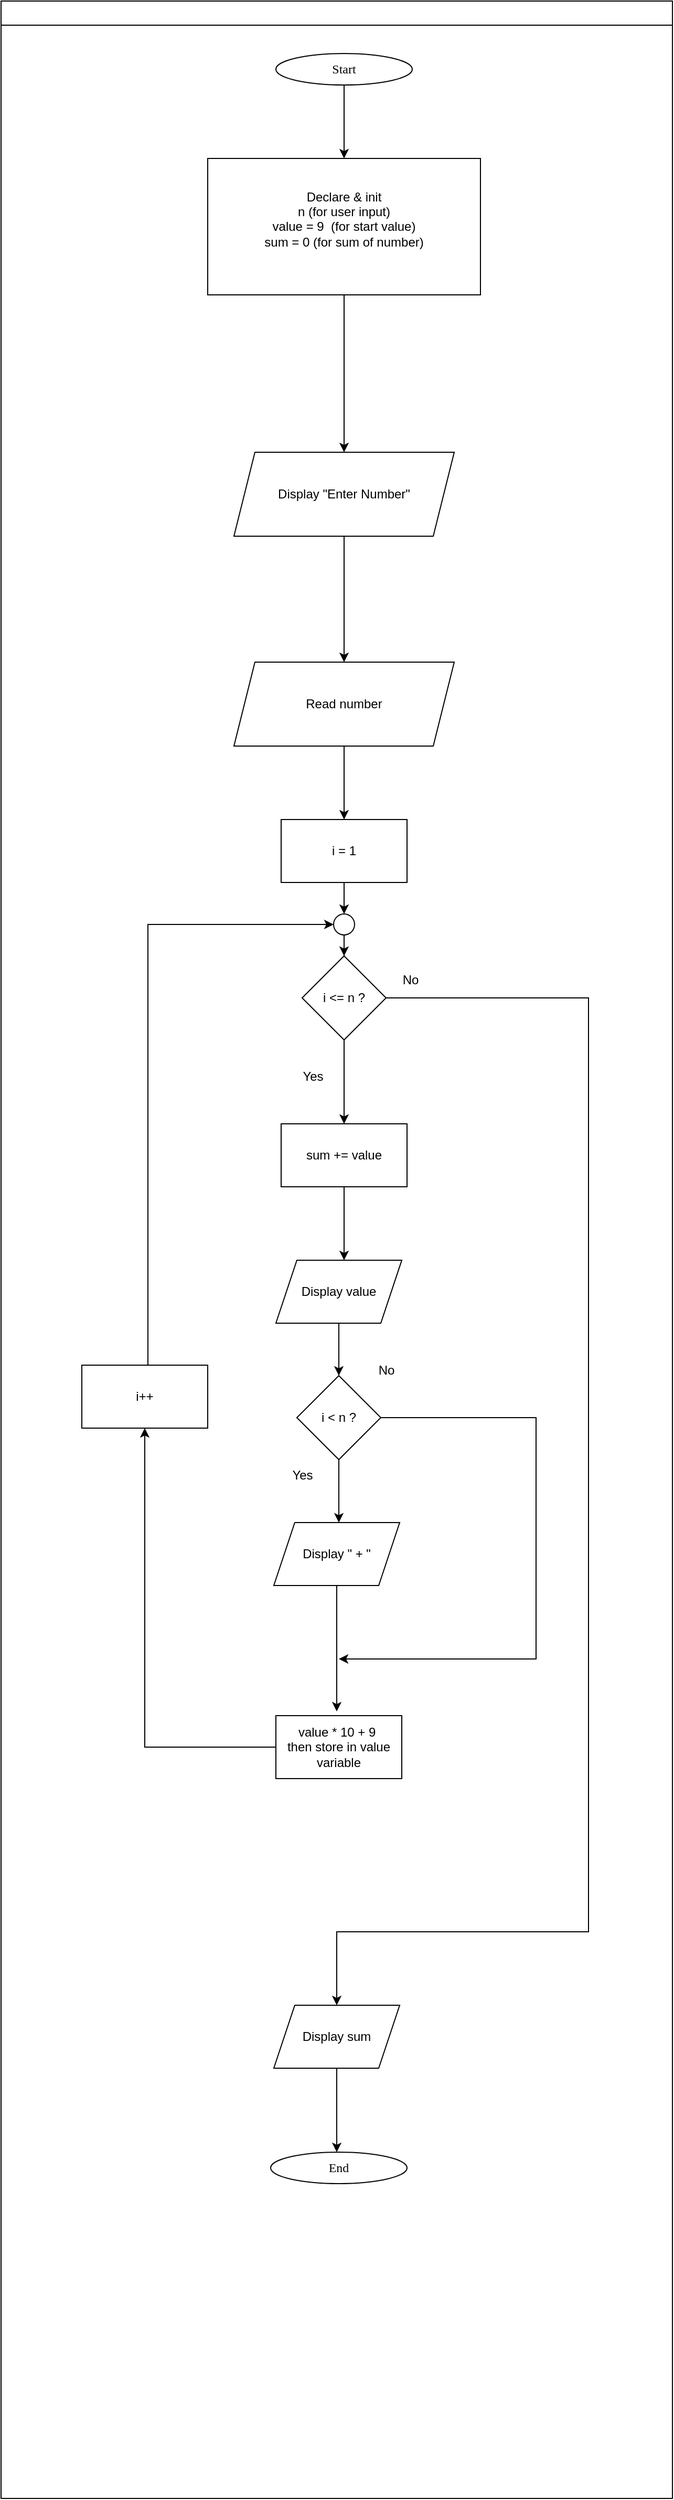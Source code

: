 <mxfile version="25.0.3">
  <diagram id="C5RBs43oDa-KdzZeNtuy" name="Page-1">
    <mxGraphModel dx="1796" dy="530" grid="1" gridSize="10" guides="1" tooltips="1" connect="1" arrows="1" fold="1" page="1" pageScale="1" pageWidth="827" pageHeight="1169" math="0" shadow="0">
      <root>
        <mxCell id="WIyWlLk6GJQsqaUBKTNV-0" />
        <mxCell id="WIyWlLk6GJQsqaUBKTNV-1" parent="WIyWlLk6GJQsqaUBKTNV-0" />
        <mxCell id="mvioNwK95yMqdUQ73LqQ-36" value="" style="swimlane;fontFamily=Sarabun;fontSource=https%3A%2F%2Ffonts.googleapis.com%2Fcss%3Ffamily%3DSarabun;" parent="WIyWlLk6GJQsqaUBKTNV-1" vertex="1">
          <mxGeometry x="-740" y="60" width="640" height="2380" as="geometry" />
        </mxCell>
        <mxCell id="UMGRapgqU9QTOk6EPsOg-40" style="edgeStyle=orthogonalEdgeStyle;rounded=0;orthogonalLoop=1;jettySize=auto;html=1;entryX=0.5;entryY=0;entryDx=0;entryDy=0;" edge="1" parent="mvioNwK95yMqdUQ73LqQ-36" source="mvioNwK95yMqdUQ73LqQ-35" target="UMGRapgqU9QTOk6EPsOg-12">
          <mxGeometry relative="1" as="geometry" />
        </mxCell>
        <mxCell id="mvioNwK95yMqdUQ73LqQ-35" value="&lt;font data-font-src=&quot;https://fonts.googleapis.com/css?family=Sarabun&quot; face=&quot;Sarabun&quot;&gt;Start&lt;/font&gt;" style="ellipse;whiteSpace=wrap;html=1;" parent="mvioNwK95yMqdUQ73LqQ-36" vertex="1">
          <mxGeometry x="262" y="50" width="130" height="30" as="geometry" />
        </mxCell>
        <mxCell id="UMGRapgqU9QTOk6EPsOg-2" style="edgeStyle=orthogonalEdgeStyle;rounded=0;orthogonalLoop=1;jettySize=auto;html=1;" edge="1" parent="mvioNwK95yMqdUQ73LqQ-36" source="UMGRapgqU9QTOk6EPsOg-0">
          <mxGeometry relative="1" as="geometry">
            <mxPoint x="327" y="630" as="targetPoint" />
          </mxGeometry>
        </mxCell>
        <mxCell id="UMGRapgqU9QTOk6EPsOg-0" value="Display &quot;Enter Number&quot;" style="shape=parallelogram;perimeter=parallelogramPerimeter;whiteSpace=wrap;html=1;fixedSize=1;" vertex="1" parent="mvioNwK95yMqdUQ73LqQ-36">
          <mxGeometry x="222" y="430" width="210" height="80" as="geometry" />
        </mxCell>
        <mxCell id="UMGRapgqU9QTOk6EPsOg-5" style="edgeStyle=orthogonalEdgeStyle;rounded=0;orthogonalLoop=1;jettySize=auto;html=1;" edge="1" parent="mvioNwK95yMqdUQ73LqQ-36" source="UMGRapgqU9QTOk6EPsOg-4">
          <mxGeometry relative="1" as="geometry">
            <mxPoint x="327" y="780" as="targetPoint" />
          </mxGeometry>
        </mxCell>
        <mxCell id="UMGRapgqU9QTOk6EPsOg-4" value="Read number" style="shape=parallelogram;perimeter=parallelogramPerimeter;whiteSpace=wrap;html=1;fixedSize=1;" vertex="1" parent="mvioNwK95yMqdUQ73LqQ-36">
          <mxGeometry x="222" y="630" width="210" height="80" as="geometry" />
        </mxCell>
        <mxCell id="UMGRapgqU9QTOk6EPsOg-28" style="edgeStyle=orthogonalEdgeStyle;rounded=0;orthogonalLoop=1;jettySize=auto;html=1;entryX=0.5;entryY=0;entryDx=0;entryDy=0;" edge="1" parent="mvioNwK95yMqdUQ73LqQ-36" source="UMGRapgqU9QTOk6EPsOg-6" target="UMGRapgqU9QTOk6EPsOg-26">
          <mxGeometry relative="1" as="geometry" />
        </mxCell>
        <mxCell id="UMGRapgqU9QTOk6EPsOg-6" value="i = 1" style="rounded=0;whiteSpace=wrap;html=1;" vertex="1" parent="mvioNwK95yMqdUQ73LqQ-36">
          <mxGeometry x="267" y="780" width="120" height="60" as="geometry" />
        </mxCell>
        <mxCell id="UMGRapgqU9QTOk6EPsOg-9" style="edgeStyle=orthogonalEdgeStyle;rounded=0;orthogonalLoop=1;jettySize=auto;html=1;" edge="1" parent="mvioNwK95yMqdUQ73LqQ-36" source="UMGRapgqU9QTOk6EPsOg-8">
          <mxGeometry relative="1" as="geometry">
            <mxPoint x="327" y="1070" as="targetPoint" />
          </mxGeometry>
        </mxCell>
        <mxCell id="UMGRapgqU9QTOk6EPsOg-34" style="edgeStyle=orthogonalEdgeStyle;rounded=0;orthogonalLoop=1;jettySize=auto;html=1;" edge="1" parent="mvioNwK95yMqdUQ73LqQ-36" source="UMGRapgqU9QTOk6EPsOg-8" target="UMGRapgqU9QTOk6EPsOg-31">
          <mxGeometry relative="1" as="geometry">
            <Array as="points">
              <mxPoint x="560" y="950" />
              <mxPoint x="560" y="1840" />
            </Array>
          </mxGeometry>
        </mxCell>
        <mxCell id="UMGRapgqU9QTOk6EPsOg-8" value="i &amp;lt;= n ?" style="rhombus;whiteSpace=wrap;html=1;" vertex="1" parent="mvioNwK95yMqdUQ73LqQ-36">
          <mxGeometry x="287" y="910" width="80" height="80" as="geometry" />
        </mxCell>
        <mxCell id="UMGRapgqU9QTOk6EPsOg-10" value="Yes" style="text;html=1;align=center;verticalAlign=middle;resizable=0;points=[];autosize=1;strokeColor=none;fillColor=none;" vertex="1" parent="mvioNwK95yMqdUQ73LqQ-36">
          <mxGeometry x="277" y="1010" width="40" height="30" as="geometry" />
        </mxCell>
        <mxCell id="UMGRapgqU9QTOk6EPsOg-14" style="edgeStyle=orthogonalEdgeStyle;rounded=0;orthogonalLoop=1;jettySize=auto;html=1;" edge="1" parent="mvioNwK95yMqdUQ73LqQ-36" source="UMGRapgqU9QTOk6EPsOg-11">
          <mxGeometry relative="1" as="geometry">
            <mxPoint x="327" y="1200" as="targetPoint" />
          </mxGeometry>
        </mxCell>
        <mxCell id="UMGRapgqU9QTOk6EPsOg-11" value="sum += value" style="rounded=0;whiteSpace=wrap;html=1;" vertex="1" parent="mvioNwK95yMqdUQ73LqQ-36">
          <mxGeometry x="267" y="1070" width="120" height="60" as="geometry" />
        </mxCell>
        <mxCell id="UMGRapgqU9QTOk6EPsOg-41" style="edgeStyle=orthogonalEdgeStyle;rounded=0;orthogonalLoop=1;jettySize=auto;html=1;entryX=0.5;entryY=0;entryDx=0;entryDy=0;" edge="1" parent="mvioNwK95yMqdUQ73LqQ-36" source="UMGRapgqU9QTOk6EPsOg-12" target="UMGRapgqU9QTOk6EPsOg-0">
          <mxGeometry relative="1" as="geometry" />
        </mxCell>
        <mxCell id="UMGRapgqU9QTOk6EPsOg-12" value="Declare &amp;amp; init&lt;div&gt;n (for user input)&lt;/div&gt;&lt;div&gt;value = 9&amp;nbsp; (for start value)&lt;/div&gt;&lt;div&gt;sum = 0 (for sum of number)&lt;/div&gt;&lt;div&gt;&lt;br&gt;&lt;/div&gt;" style="rounded=0;whiteSpace=wrap;html=1;" vertex="1" parent="mvioNwK95yMqdUQ73LqQ-36">
          <mxGeometry x="197" y="150" width="260" height="130" as="geometry" />
        </mxCell>
        <mxCell id="UMGRapgqU9QTOk6EPsOg-16" style="edgeStyle=orthogonalEdgeStyle;rounded=0;orthogonalLoop=1;jettySize=auto;html=1;" edge="1" parent="mvioNwK95yMqdUQ73LqQ-36" source="UMGRapgqU9QTOk6EPsOg-15">
          <mxGeometry relative="1" as="geometry">
            <mxPoint x="322" y="1310" as="targetPoint" />
          </mxGeometry>
        </mxCell>
        <mxCell id="UMGRapgqU9QTOk6EPsOg-15" value="Display value" style="shape=parallelogram;perimeter=parallelogramPerimeter;whiteSpace=wrap;html=1;fixedSize=1;" vertex="1" parent="mvioNwK95yMqdUQ73LqQ-36">
          <mxGeometry x="262" y="1200" width="120" height="60" as="geometry" />
        </mxCell>
        <mxCell id="UMGRapgqU9QTOk6EPsOg-18" style="edgeStyle=orthogonalEdgeStyle;rounded=0;orthogonalLoop=1;jettySize=auto;html=1;" edge="1" parent="mvioNwK95yMqdUQ73LqQ-36" source="UMGRapgqU9QTOk6EPsOg-17">
          <mxGeometry relative="1" as="geometry">
            <mxPoint x="322" y="1450" as="targetPoint" />
          </mxGeometry>
        </mxCell>
        <mxCell id="UMGRapgqU9QTOk6EPsOg-22" style="edgeStyle=orthogonalEdgeStyle;rounded=0;orthogonalLoop=1;jettySize=auto;html=1;" edge="1" parent="mvioNwK95yMqdUQ73LqQ-36" source="UMGRapgqU9QTOk6EPsOg-17">
          <mxGeometry relative="1" as="geometry">
            <mxPoint x="322" y="1580" as="targetPoint" />
            <Array as="points">
              <mxPoint x="510" y="1350" />
              <mxPoint x="510" y="1580" />
            </Array>
          </mxGeometry>
        </mxCell>
        <mxCell id="UMGRapgqU9QTOk6EPsOg-17" value="i &amp;lt; n ?" style="rhombus;whiteSpace=wrap;html=1;" vertex="1" parent="mvioNwK95yMqdUQ73LqQ-36">
          <mxGeometry x="282" y="1310" width="80" height="80" as="geometry" />
        </mxCell>
        <mxCell id="UMGRapgqU9QTOk6EPsOg-20" style="edgeStyle=orthogonalEdgeStyle;rounded=0;orthogonalLoop=1;jettySize=auto;html=1;" edge="1" parent="mvioNwK95yMqdUQ73LqQ-36" source="UMGRapgqU9QTOk6EPsOg-19">
          <mxGeometry relative="1" as="geometry">
            <mxPoint x="320" y="1630" as="targetPoint" />
          </mxGeometry>
        </mxCell>
        <mxCell id="UMGRapgqU9QTOk6EPsOg-19" value="Display &quot; + &quot;" style="shape=parallelogram;perimeter=parallelogramPerimeter;whiteSpace=wrap;html=1;fixedSize=1;" vertex="1" parent="mvioNwK95yMqdUQ73LqQ-36">
          <mxGeometry x="260" y="1450" width="120" height="60" as="geometry" />
        </mxCell>
        <mxCell id="UMGRapgqU9QTOk6EPsOg-21" value="value * 10 + 9&amp;nbsp;&lt;div&gt;then store in value variable&lt;/div&gt;" style="rounded=0;whiteSpace=wrap;html=1;" vertex="1" parent="mvioNwK95yMqdUQ73LqQ-36">
          <mxGeometry x="262" y="1634" width="120" height="60" as="geometry" />
        </mxCell>
        <mxCell id="UMGRapgqU9QTOk6EPsOg-29" style="edgeStyle=orthogonalEdgeStyle;rounded=0;orthogonalLoop=1;jettySize=auto;html=1;entryX=0;entryY=0.5;entryDx=0;entryDy=0;" edge="1" parent="mvioNwK95yMqdUQ73LqQ-36" source="UMGRapgqU9QTOk6EPsOg-24" target="UMGRapgqU9QTOk6EPsOg-26">
          <mxGeometry relative="1" as="geometry">
            <Array as="points">
              <mxPoint x="140" y="880" />
            </Array>
          </mxGeometry>
        </mxCell>
        <mxCell id="UMGRapgqU9QTOk6EPsOg-24" value="i++" style="rounded=0;whiteSpace=wrap;html=1;" vertex="1" parent="mvioNwK95yMqdUQ73LqQ-36">
          <mxGeometry x="77" y="1300" width="120" height="60" as="geometry" />
        </mxCell>
        <mxCell id="UMGRapgqU9QTOk6EPsOg-23" style="edgeStyle=orthogonalEdgeStyle;rounded=0;orthogonalLoop=1;jettySize=auto;html=1;" edge="1" parent="mvioNwK95yMqdUQ73LqQ-36" source="UMGRapgqU9QTOk6EPsOg-21" target="UMGRapgqU9QTOk6EPsOg-24">
          <mxGeometry relative="1" as="geometry">
            <mxPoint x="140" y="1400" as="targetPoint" />
          </mxGeometry>
        </mxCell>
        <mxCell id="UMGRapgqU9QTOk6EPsOg-27" style="edgeStyle=orthogonalEdgeStyle;rounded=0;orthogonalLoop=1;jettySize=auto;html=1;entryX=0.5;entryY=0;entryDx=0;entryDy=0;" edge="1" parent="mvioNwK95yMqdUQ73LqQ-36" source="UMGRapgqU9QTOk6EPsOg-26" target="UMGRapgqU9QTOk6EPsOg-8">
          <mxGeometry relative="1" as="geometry" />
        </mxCell>
        <mxCell id="UMGRapgqU9QTOk6EPsOg-26" value="" style="ellipse;whiteSpace=wrap;html=1;aspect=fixed;" vertex="1" parent="mvioNwK95yMqdUQ73LqQ-36">
          <mxGeometry x="317" y="870" width="20" height="20" as="geometry" />
        </mxCell>
        <mxCell id="UMGRapgqU9QTOk6EPsOg-38" style="edgeStyle=orthogonalEdgeStyle;rounded=0;orthogonalLoop=1;jettySize=auto;html=1;" edge="1" parent="mvioNwK95yMqdUQ73LqQ-36" source="UMGRapgqU9QTOk6EPsOg-31">
          <mxGeometry relative="1" as="geometry">
            <mxPoint x="320" y="2050" as="targetPoint" />
          </mxGeometry>
        </mxCell>
        <mxCell id="UMGRapgqU9QTOk6EPsOg-31" value="Display sum" style="shape=parallelogram;perimeter=parallelogramPerimeter;whiteSpace=wrap;html=1;fixedSize=1;" vertex="1" parent="mvioNwK95yMqdUQ73LqQ-36">
          <mxGeometry x="260" y="1910" width="120" height="60" as="geometry" />
        </mxCell>
        <mxCell id="UMGRapgqU9QTOk6EPsOg-36" value="No" style="text;html=1;align=center;verticalAlign=middle;resizable=0;points=[];autosize=1;strokeColor=none;fillColor=none;" vertex="1" parent="mvioNwK95yMqdUQ73LqQ-36">
          <mxGeometry x="347" y="1290" width="40" height="30" as="geometry" />
        </mxCell>
        <mxCell id="UMGRapgqU9QTOk6EPsOg-37" value="Yes" style="text;html=1;align=center;verticalAlign=middle;resizable=0;points=[];autosize=1;strokeColor=none;fillColor=none;" vertex="1" parent="mvioNwK95yMqdUQ73LqQ-36">
          <mxGeometry x="267" y="1390" width="40" height="30" as="geometry" />
        </mxCell>
        <mxCell id="UMGRapgqU9QTOk6EPsOg-39" value="&lt;font data-font-src=&quot;https://fonts.googleapis.com/css?family=Sarabun&quot; face=&quot;Sarabun&quot;&gt;End&lt;/font&gt;" style="ellipse;whiteSpace=wrap;html=1;" vertex="1" parent="mvioNwK95yMqdUQ73LqQ-36">
          <mxGeometry x="257" y="2050" width="130" height="30" as="geometry" />
        </mxCell>
        <mxCell id="UMGRapgqU9QTOk6EPsOg-35" value="No" style="text;html=1;align=center;verticalAlign=middle;resizable=0;points=[];autosize=1;strokeColor=none;fillColor=none;" vertex="1" parent="WIyWlLk6GJQsqaUBKTNV-1">
          <mxGeometry x="-370" y="978" width="40" height="30" as="geometry" />
        </mxCell>
      </root>
    </mxGraphModel>
  </diagram>
</mxfile>
